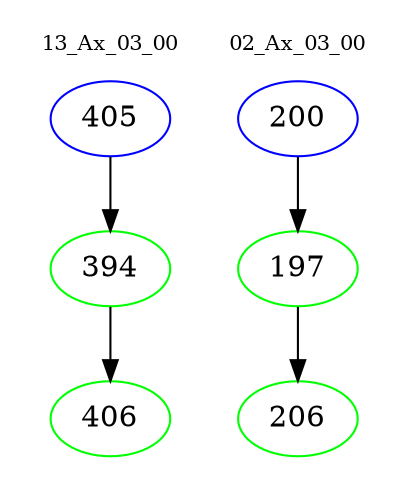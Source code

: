 digraph{
subgraph cluster_0 {
color = white
label = "13_Ax_03_00";
fontsize=10;
T0_405 [label="405", color="blue"]
T0_405 -> T0_394 [color="black"]
T0_394 [label="394", color="green"]
T0_394 -> T0_406 [color="black"]
T0_406 [label="406", color="green"]
}
subgraph cluster_1 {
color = white
label = "02_Ax_03_00";
fontsize=10;
T1_200 [label="200", color="blue"]
T1_200 -> T1_197 [color="black"]
T1_197 [label="197", color="green"]
T1_197 -> T1_206 [color="black"]
T1_206 [label="206", color="green"]
}
}
